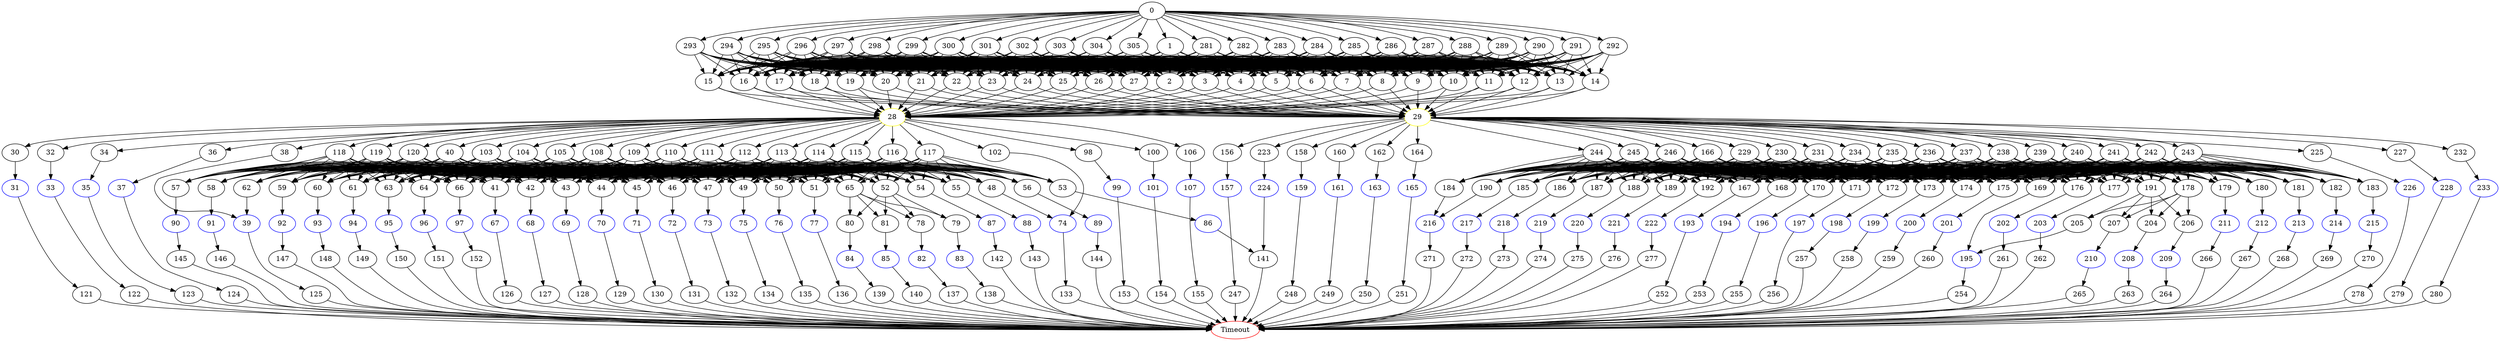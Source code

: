 digraph G {
	0 -> 1;
	0 -> 281;
	0 -> 282;
	0 -> 283;
	0 -> 284;
	0 -> 285;
	0 -> 286;
	0 -> 287;
	0 -> 288;
	0 -> 289;
	0 -> 290;
	0 -> 291;
	0 -> 292;
	0 -> 293;
	0 -> 294;
	0 -> 295;
	0 -> 296;
	0 -> 297;
	0 -> 298;
	0 -> 299;
	0 -> 300;
	0 -> 301;
	0 -> 302;
	0 -> 303;
	0 -> 304;
	0 -> 305;
	1 -> 2;
	1 -> 3;
	1 -> 4;
	1 -> 5;
	1 -> 6;
	1 -> 7;
	1 -> 8;
	1 -> 9;
	1 -> 10;
	1 -> 11;
	1 -> 12;
	1 -> 13;
	1 -> 14;
	1 -> 15;
	1 -> 16;
	1 -> 17;
	1 -> 18;
	1 -> 19;
	1 -> 20;
	1 -> 21;
	1 -> 22;
	1 -> 23;
	1 -> 24;
	1 -> 25;
	1 -> 26;
	1 -> 27;
	2 -> "28";
28 [color=yellow];
	2 -> "29";
29 [color=yellow];
	3 -> "28";
28 [color=yellow];
	3 -> "29";
29 [color=yellow];
	4 -> "28";
28 [color=yellow];
	4 -> "29";
29 [color=yellow];
	5 -> "28";
28 [color=yellow];
	5 -> "29";
29 [color=yellow];
	6 -> "28";
28 [color=yellow];
	6 -> "29";
29 [color=yellow];
	7 -> "28";
28 [color=yellow];
	7 -> "29";
29 [color=yellow];
	8 -> "28";
28 [color=yellow];
	8 -> "29";
29 [color=yellow];
	9 -> "28";
28 [color=yellow];
	9 -> "29";
29 [color=yellow];
	10 -> "28";
28 [color=yellow];
	10 -> "29";
29 [color=yellow];
	11 -> "28";
28 [color=yellow];
	11 -> "29";
29 [color=yellow];
	12 -> "28";
28 [color=yellow];
	12 -> "29";
29 [color=yellow];
	13 -> "28";
28 [color=yellow];
	13 -> "29";
29 [color=yellow];
	14 -> "28";
28 [color=yellow];
	14 -> "29";
29 [color=yellow];
	15 -> "28";
28 [color=yellow];
	15 -> "29";
29 [color=yellow];
	16 -> "28";
28 [color=yellow];
	16 -> "29";
29 [color=yellow];
	17 -> "28";
28 [color=yellow];
	17 -> "29";
29 [color=yellow];
	18 -> "28";
28 [color=yellow];
	18 -> "29";
29 [color=yellow];
	19 -> "28";
28 [color=yellow];
	19 -> "29";
29 [color=yellow];
	20 -> "28";
28 [color=yellow];
	20 -> "29";
29 [color=yellow];
	21 -> "28";
28 [color=yellow];
	21 -> "29";
29 [color=yellow];
	22 -> "28";
28 [color=yellow];
	22 -> "29";
29 [color=yellow];
	23 -> "28";
28 [color=yellow];
	23 -> "29";
29 [color=yellow];
	24 -> "28";
28 [color=yellow];
	24 -> "29";
29 [color=yellow];
	25 -> "28";
28 [color=yellow];
	25 -> "29";
29 [color=yellow];
	26 -> "28";
28 [color=yellow];
	26 -> "29";
29 [color=yellow];
	27 -> "28";
28 [color=yellow];
	27 -> "29";
29 [color=yellow];
	28 -> 30;
	28 -> 32;
	28 -> 34;
	28 -> 36;
	28 -> 38;
	28 -> 40;
	28 -> 98;
	28 -> 100;
	28 -> 102;
	28 -> 103;
	28 -> 104;
	28 -> 105;
	28 -> 106;
	28 -> 108;
	28 -> 109;
	28 -> 110;
	28 -> 111;
	28 -> 112;
	28 -> 113;
	28 -> 114;
	28 -> 115;
	28 -> 116;
	28 -> 117;
	28 -> 118;
	28 -> 119;
	28 -> 120;
	29 -> 156;
	29 -> 158;
	29 -> 160;
	29 -> 162;
	29 -> 164;
	29 -> 166;
	29 -> 223;
	29 -> 225;
	29 -> 227;
	29 -> 229;
	29 -> 230;
	29 -> 231;
	29 -> 232;
	29 -> 234;
	29 -> 235;
	29 -> 236;
	29 -> 237;
	29 -> 238;
	29 -> 239;
	29 -> 240;
	29 -> 241;
	29 -> 242;
	29 -> 243;
	29 -> 244;
	29 -> 245;
	29 -> 246;
	30 -> "31";
31 [color=blue];
	31 -> 121;
	32 -> "33";
33 [color=blue];
	33 -> 122;
	34 -> "35";
35 [color=blue];
	35 -> 123;
	36 -> "37";
37 [color=blue];
	37 -> 124;
	38 -> "39";
39 [color=blue];
	39 -> 125;
	40 -> 41;
	40 -> 42;
	40 -> 43;
	40 -> 44;
	40 -> 45;
	40 -> 46;
	40 -> 47;
	40 -> 48;
	40 -> 49;
	40 -> 50;
	40 -> 51;
	40 -> 52;
	40 -> 53;
	40 -> 54;
	40 -> 55;
	40 -> 56;
	40 -> 57;
	40 -> 58;
	40 -> 59;
	40 -> 60;
	40 -> 61;
	40 -> 62;
	40 -> 63;
	40 -> 64;
	40 -> 65;
	40 -> 66;
	41 -> "67";
67 [color=blue];
	42 -> "68";
68 [color=blue];
	43 -> "69";
69 [color=blue];
	44 -> "70";
70 [color=blue];
	45 -> "71";
71 [color=blue];
	46 -> "72";
72 [color=blue];
	47 -> "73";
73 [color=blue];
	48 -> "74";
74 [color=blue];
	49 -> "75";
75 [color=blue];
	50 -> "76";
76 [color=blue];
	51 -> "77";
77 [color=blue];
	52 -> 78;
	52 -> 79;
	52 -> 80;
	52 -> 81;
	53 -> "86";
86 [color=blue];
	54 -> "87";
87 [color=blue];
	55 -> "88";
88 [color=blue];
	56 -> "89";
89 [color=blue];
	57 -> "90";
90 [color=blue];
	58 -> "91";
91 [color=blue];
	59 -> "92";
92 [color=blue];
	60 -> "93";
93 [color=blue];
	61 -> "94";
94 [color=blue];
	62 -> "39";
39 [color=blue];
	63 -> "95";
95 [color=blue];
	64 -> "96";
96 [color=blue];
	65 -> 78;
	65 -> 79;
	65 -> 80;
	65 -> 81;
	66 -> "97";
97 [color=blue];
	67 -> 126;
	68 -> 127;
	69 -> 128;
	70 -> 129;
	71 -> 130;
	72 -> 131;
	73 -> 132;
	74 -> 133;
	75 -> 134;
	76 -> 135;
	77 -> 136;
	78 -> "82";
82 [color=blue];
	79 -> "83";
83 [color=blue];
	80 -> "84";
84 [color=blue];
	81 -> "85";
85 [color=blue];
	82 -> 137;
	83 -> 138;
	84 -> 139;
	85 -> 140;
	86 -> 141;
	87 -> 142;
	88 -> 143;
	89 -> 144;
	90 -> 145;
	91 -> 146;
	92 -> 147;
	93 -> 148;
	94 -> 149;
	95 -> 150;
	96 -> 151;
	97 -> 152;
	98 -> "99";
99 [color=blue];
	99 -> 153;
	100 -> "101";
101 [color=blue];
	101 -> 154;
	102 -> "74";
74 [color=blue];
	103 -> 41;
	103 -> 42;
	103 -> 43;
	103 -> 44;
	103 -> 45;
	103 -> 46;
	103 -> 47;
	103 -> 48;
	103 -> 49;
	103 -> 50;
	103 -> 51;
	103 -> 52;
	103 -> 53;
	103 -> 54;
	103 -> 55;
	103 -> 56;
	103 -> 57;
	103 -> 58;
	103 -> 59;
	103 -> 60;
	103 -> 61;
	103 -> 62;
	103 -> 63;
	103 -> 64;
	103 -> 65;
	103 -> 66;
	104 -> 41;
	104 -> 42;
	104 -> 43;
	104 -> 44;
	104 -> 45;
	104 -> 46;
	104 -> 47;
	104 -> 48;
	104 -> 49;
	104 -> 50;
	104 -> 51;
	104 -> 52;
	104 -> 53;
	104 -> 54;
	104 -> 55;
	104 -> 56;
	104 -> 57;
	104 -> 58;
	104 -> 59;
	104 -> 60;
	104 -> 61;
	104 -> 62;
	104 -> 63;
	104 -> 64;
	104 -> 65;
	104 -> 66;
	105 -> 41;
	105 -> 42;
	105 -> 43;
	105 -> 44;
	105 -> 45;
	105 -> 46;
	105 -> 47;
	105 -> 48;
	105 -> 49;
	105 -> 50;
	105 -> 51;
	105 -> 52;
	105 -> 53;
	105 -> 54;
	105 -> 55;
	105 -> 56;
	105 -> 57;
	105 -> 58;
	105 -> 59;
	105 -> 60;
	105 -> 61;
	105 -> 62;
	105 -> 63;
	105 -> 64;
	105 -> 65;
	105 -> 66;
	106 -> "107";
107 [color=blue];
	107 -> 155;
	108 -> 41;
	108 -> 42;
	108 -> 43;
	108 -> 44;
	108 -> 45;
	108 -> 46;
	108 -> 47;
	108 -> 48;
	108 -> 49;
	108 -> 50;
	108 -> 51;
	108 -> 52;
	108 -> 53;
	108 -> 54;
	108 -> 55;
	108 -> 56;
	108 -> 57;
	108 -> 58;
	108 -> 59;
	108 -> 60;
	108 -> 61;
	108 -> 62;
	108 -> 63;
	108 -> 64;
	108 -> 65;
	108 -> 66;
	109 -> 41;
	109 -> 42;
	109 -> 43;
	109 -> 44;
	109 -> 45;
	109 -> 46;
	109 -> 47;
	109 -> 48;
	109 -> 49;
	109 -> 50;
	109 -> 51;
	109 -> 52;
	109 -> 53;
	109 -> 54;
	109 -> 55;
	109 -> 56;
	109 -> 57;
	109 -> 58;
	109 -> 59;
	109 -> 60;
	109 -> 61;
	109 -> 62;
	109 -> 63;
	109 -> 64;
	109 -> 65;
	109 -> 66;
	110 -> 41;
	110 -> 42;
	110 -> 43;
	110 -> 44;
	110 -> 45;
	110 -> 46;
	110 -> 47;
	110 -> 48;
	110 -> 49;
	110 -> 50;
	110 -> 51;
	110 -> 52;
	110 -> 53;
	110 -> 54;
	110 -> 55;
	110 -> 56;
	110 -> 57;
	110 -> 58;
	110 -> 59;
	110 -> 60;
	110 -> 61;
	110 -> 62;
	110 -> 63;
	110 -> 64;
	110 -> 65;
	110 -> 66;
	111 -> 41;
	111 -> 42;
	111 -> 43;
	111 -> 44;
	111 -> 45;
	111 -> 46;
	111 -> 47;
	111 -> 48;
	111 -> 49;
	111 -> 50;
	111 -> 51;
	111 -> 52;
	111 -> 53;
	111 -> 54;
	111 -> 55;
	111 -> 56;
	111 -> 57;
	111 -> 58;
	111 -> 59;
	111 -> 60;
	111 -> 61;
	111 -> 62;
	111 -> 63;
	111 -> 64;
	111 -> 65;
	111 -> 66;
	112 -> 41;
	112 -> 42;
	112 -> 43;
	112 -> 44;
	112 -> 45;
	112 -> 46;
	112 -> 47;
	112 -> 48;
	112 -> 49;
	112 -> 50;
	112 -> 51;
	112 -> 52;
	112 -> 53;
	112 -> 54;
	112 -> 55;
	112 -> 56;
	112 -> 57;
	112 -> 58;
	112 -> 59;
	112 -> 60;
	112 -> 61;
	112 -> 62;
	112 -> 63;
	112 -> 64;
	112 -> 65;
	112 -> 66;
	113 -> 41;
	113 -> 42;
	113 -> 43;
	113 -> 44;
	113 -> 45;
	113 -> 46;
	113 -> 47;
	113 -> 48;
	113 -> 49;
	113 -> 50;
	113 -> 51;
	113 -> 52;
	113 -> 53;
	113 -> 54;
	113 -> 55;
	113 -> 56;
	113 -> 57;
	113 -> 58;
	113 -> 59;
	113 -> 60;
	113 -> 61;
	113 -> 62;
	113 -> 63;
	113 -> 64;
	113 -> 65;
	113 -> 66;
	114 -> 41;
	114 -> 42;
	114 -> 43;
	114 -> 44;
	114 -> 45;
	114 -> 46;
	114 -> 47;
	114 -> 48;
	114 -> 49;
	114 -> 50;
	114 -> 51;
	114 -> 52;
	114 -> 53;
	114 -> 54;
	114 -> 55;
	114 -> 56;
	114 -> 57;
	114 -> 58;
	114 -> 59;
	114 -> 60;
	114 -> 61;
	114 -> 62;
	114 -> 63;
	114 -> 64;
	114 -> 65;
	114 -> 66;
	115 -> 41;
	115 -> 42;
	115 -> 43;
	115 -> 44;
	115 -> 45;
	115 -> 46;
	115 -> 47;
	115 -> 48;
	115 -> 49;
	115 -> 50;
	115 -> 51;
	115 -> 52;
	115 -> 53;
	115 -> 54;
	115 -> 55;
	115 -> 56;
	115 -> 57;
	115 -> 58;
	115 -> 59;
	115 -> 60;
	115 -> 61;
	115 -> 62;
	115 -> 63;
	115 -> 64;
	115 -> 65;
	115 -> 66;
	116 -> 41;
	116 -> 42;
	116 -> 43;
	116 -> 44;
	116 -> 45;
	116 -> 46;
	116 -> 47;
	116 -> 48;
	116 -> 49;
	116 -> 50;
	116 -> 51;
	116 -> 52;
	116 -> 53;
	116 -> 54;
	116 -> 55;
	116 -> 56;
	116 -> 57;
	116 -> 58;
	116 -> 59;
	116 -> 60;
	116 -> 61;
	116 -> 62;
	116 -> 63;
	116 -> 64;
	116 -> 65;
	116 -> 66;
	117 -> 41;
	117 -> 42;
	117 -> 43;
	117 -> 44;
	117 -> 45;
	117 -> 46;
	117 -> 47;
	117 -> 48;
	117 -> 49;
	117 -> 50;
	117 -> 51;
	117 -> 52;
	117 -> 53;
	117 -> 54;
	117 -> 55;
	117 -> 56;
	117 -> 57;
	117 -> 58;
	117 -> 59;
	117 -> 60;
	117 -> 61;
	117 -> 62;
	117 -> 63;
	117 -> 64;
	117 -> 65;
	117 -> 66;
	118 -> 41;
	118 -> 42;
	118 -> 43;
	118 -> 44;
	118 -> 45;
	118 -> 46;
	118 -> 47;
	118 -> 48;
	118 -> 49;
	118 -> 50;
	118 -> 51;
	118 -> 52;
	118 -> 53;
	118 -> 54;
	118 -> 55;
	118 -> 56;
	118 -> 57;
	118 -> 58;
	118 -> 59;
	118 -> 60;
	118 -> 61;
	118 -> 62;
	118 -> 63;
	118 -> 64;
	118 -> 65;
	118 -> 66;
	119 -> 41;
	119 -> 42;
	119 -> 43;
	119 -> 44;
	119 -> 45;
	119 -> 46;
	119 -> 47;
	119 -> 48;
	119 -> 49;
	119 -> 50;
	119 -> 51;
	119 -> 52;
	119 -> 53;
	119 -> 54;
	119 -> 55;
	119 -> 56;
	119 -> 57;
	119 -> 58;
	119 -> 59;
	119 -> 60;
	119 -> 61;
	119 -> 62;
	119 -> 63;
	119 -> 64;
	119 -> 65;
	119 -> 66;
	120 -> 41;
	120 -> 42;
	120 -> 43;
	120 -> 44;
	120 -> 45;
	120 -> 46;
	120 -> 47;
	120 -> 48;
	120 -> 49;
	120 -> 50;
	120 -> 51;
	120 -> 52;
	120 -> 53;
	120 -> 54;
	120 -> 55;
	120 -> 56;
	120 -> 57;
	120 -> 58;
	120 -> 59;
	120 -> 60;
	120 -> 61;
	120 -> 62;
	120 -> 63;
	120 -> 64;
	120 -> 65;
	120 -> 66;
	121 -> "Timeout";
Timeout [color=red];
	122 -> "Timeout";
Timeout [color=red];
	123 -> "Timeout";
Timeout [color=red];
	124 -> "Timeout";
Timeout [color=red];
	125 -> "Timeout";
Timeout [color=red];
	126 -> "Timeout";
Timeout [color=red];
	127 -> "Timeout";
Timeout [color=red];
	128 -> "Timeout";
Timeout [color=red];
	129 -> "Timeout";
Timeout [color=red];
	130 -> "Timeout";
Timeout [color=red];
	131 -> "Timeout";
Timeout [color=red];
	132 -> "Timeout";
Timeout [color=red];
	133 -> "Timeout";
Timeout [color=red];
	134 -> "Timeout";
Timeout [color=red];
	135 -> "Timeout";
Timeout [color=red];
	136 -> "Timeout";
Timeout [color=red];
	137 -> "Timeout";
Timeout [color=red];
	138 -> "Timeout";
Timeout [color=red];
	139 -> "Timeout";
Timeout [color=red];
	140 -> "Timeout";
Timeout [color=red];
	141 -> "Timeout";
Timeout [color=red];
	142 -> "Timeout";
Timeout [color=red];
	143 -> "Timeout";
Timeout [color=red];
	144 -> "Timeout";
Timeout [color=red];
	145 -> "Timeout";
Timeout [color=red];
	146 -> "Timeout";
Timeout [color=red];
	147 -> "Timeout";
Timeout [color=red];
	148 -> "Timeout";
Timeout [color=red];
	149 -> "Timeout";
Timeout [color=red];
	150 -> "Timeout";
Timeout [color=red];
	151 -> "Timeout";
Timeout [color=red];
	152 -> "Timeout";
Timeout [color=red];
	153 -> "Timeout";
Timeout [color=red];
	154 -> "Timeout";
Timeout [color=red];
	155 -> "Timeout";
Timeout [color=red];
	156 -> "157";
157 [color=blue];
	157 -> 247;
	158 -> "159";
159 [color=blue];
	159 -> 248;
	160 -> "161";
161 [color=blue];
	161 -> 249;
	162 -> "163";
163 [color=blue];
	163 -> 250;
	164 -> "165";
165 [color=blue];
	165 -> 251;
	166 -> 167;
	166 -> 168;
	166 -> 169;
	166 -> 170;
	166 -> 171;
	166 -> 172;
	166 -> 173;
	166 -> 174;
	166 -> 175;
	166 -> 176;
	166 -> 177;
	166 -> 178;
	166 -> 179;
	166 -> 180;
	166 -> 181;
	166 -> 182;
	166 -> 183;
	166 -> 184;
	166 -> 185;
	166 -> 186;
	166 -> 187;
	166 -> 188;
	166 -> 189;
	166 -> 190;
	166 -> 191;
	166 -> 192;
	167 -> "193";
193 [color=blue];
	168 -> "194";
194 [color=blue];
	169 -> "195";
195 [color=blue];
	170 -> "196";
196 [color=blue];
	171 -> "197";
197 [color=blue];
	172 -> "198";
198 [color=blue];
	173 -> "199";
199 [color=blue];
	174 -> "200";
200 [color=blue];
	175 -> "201";
201 [color=blue];
	176 -> "202";
202 [color=blue];
	177 -> "203";
203 [color=blue];
	178 -> 204;
	178 -> 205;
	178 -> 206;
	178 -> 207;
	179 -> "211";
211 [color=blue];
	180 -> "212";
212 [color=blue];
	181 -> "213";
213 [color=blue];
	182 -> "214";
214 [color=blue];
	183 -> "215";
215 [color=blue];
	184 -> "216";
216 [color=blue];
	185 -> "217";
217 [color=blue];
	186 -> "218";
218 [color=blue];
	187 -> "219";
219 [color=blue];
	188 -> "220";
220 [color=blue];
	189 -> "221";
221 [color=blue];
	190 -> "216";
216 [color=blue];
	191 -> 204;
	191 -> 205;
	191 -> 206;
	191 -> 207;
	192 -> "222";
222 [color=blue];
	193 -> 252;
	194 -> 253;
	195 -> 254;
	196 -> 255;
	197 -> 256;
	198 -> 257;
	199 -> 258;
	200 -> 259;
	201 -> 260;
	202 -> 261;
	203 -> 262;
	204 -> "208";
208 [color=blue];
	205 -> "195";
195 [color=blue];
	206 -> "209";
209 [color=blue];
	207 -> "210";
210 [color=blue];
	208 -> 263;
	209 -> 264;
	210 -> 265;
	211 -> 266;
	212 -> 267;
	213 -> 268;
	214 -> 269;
	215 -> 270;
	216 -> 271;
	217 -> 272;
	218 -> 273;
	219 -> 274;
	220 -> 275;
	221 -> 276;
	222 -> 277;
	223 -> "224";
224 [color=blue];
	224 -> 141;
	225 -> "226";
226 [color=blue];
	226 -> 278;
	227 -> "228";
228 [color=blue];
	228 -> 279;
	229 -> 167;
	229 -> 168;
	229 -> 169;
	229 -> 170;
	229 -> 171;
	229 -> 172;
	229 -> 173;
	229 -> 174;
	229 -> 175;
	229 -> 176;
	229 -> 177;
	229 -> 178;
	229 -> 179;
	229 -> 180;
	229 -> 181;
	229 -> 182;
	229 -> 183;
	229 -> 184;
	229 -> 185;
	229 -> 186;
	229 -> 187;
	229 -> 188;
	229 -> 189;
	229 -> 190;
	229 -> 191;
	229 -> 192;
	230 -> 167;
	230 -> 168;
	230 -> 169;
	230 -> 170;
	230 -> 171;
	230 -> 172;
	230 -> 173;
	230 -> 174;
	230 -> 175;
	230 -> 176;
	230 -> 177;
	230 -> 178;
	230 -> 179;
	230 -> 180;
	230 -> 181;
	230 -> 182;
	230 -> 183;
	230 -> 184;
	230 -> 185;
	230 -> 186;
	230 -> 187;
	230 -> 188;
	230 -> 189;
	230 -> 190;
	230 -> 191;
	230 -> 192;
	231 -> 167;
	231 -> 168;
	231 -> 169;
	231 -> 170;
	231 -> 171;
	231 -> 172;
	231 -> 173;
	231 -> 174;
	231 -> 175;
	231 -> 176;
	231 -> 177;
	231 -> 178;
	231 -> 179;
	231 -> 180;
	231 -> 181;
	231 -> 182;
	231 -> 183;
	231 -> 184;
	231 -> 185;
	231 -> 186;
	231 -> 187;
	231 -> 188;
	231 -> 189;
	231 -> 190;
	231 -> 191;
	231 -> 192;
	232 -> "233";
233 [color=blue];
	233 -> 280;
	234 -> 167;
	234 -> 168;
	234 -> 169;
	234 -> 170;
	234 -> 171;
	234 -> 172;
	234 -> 173;
	234 -> 174;
	234 -> 175;
	234 -> 176;
	234 -> 177;
	234 -> 178;
	234 -> 179;
	234 -> 180;
	234 -> 181;
	234 -> 182;
	234 -> 183;
	234 -> 184;
	234 -> 185;
	234 -> 186;
	234 -> 187;
	234 -> 188;
	234 -> 189;
	234 -> 190;
	234 -> 191;
	234 -> 192;
	235 -> 167;
	235 -> 168;
	235 -> 169;
	235 -> 170;
	235 -> 171;
	235 -> 172;
	235 -> 173;
	235 -> 174;
	235 -> 175;
	235 -> 176;
	235 -> 177;
	235 -> 178;
	235 -> 179;
	235 -> 180;
	235 -> 181;
	235 -> 182;
	235 -> 183;
	235 -> 184;
	235 -> 185;
	235 -> 186;
	235 -> 187;
	235 -> 188;
	235 -> 189;
	235 -> 190;
	235 -> 191;
	235 -> 192;
	236 -> 167;
	236 -> 168;
	236 -> 169;
	236 -> 170;
	236 -> 171;
	236 -> 172;
	236 -> 173;
	236 -> 174;
	236 -> 175;
	236 -> 176;
	236 -> 177;
	236 -> 178;
	236 -> 179;
	236 -> 180;
	236 -> 181;
	236 -> 182;
	236 -> 183;
	236 -> 184;
	236 -> 185;
	236 -> 186;
	236 -> 187;
	236 -> 188;
	236 -> 189;
	236 -> 190;
	236 -> 191;
	236 -> 192;
	237 -> 167;
	237 -> 168;
	237 -> 169;
	237 -> 170;
	237 -> 171;
	237 -> 172;
	237 -> 173;
	237 -> 174;
	237 -> 175;
	237 -> 176;
	237 -> 177;
	237 -> 178;
	237 -> 179;
	237 -> 180;
	237 -> 181;
	237 -> 182;
	237 -> 183;
	237 -> 184;
	237 -> 185;
	237 -> 186;
	237 -> 187;
	237 -> 188;
	237 -> 189;
	237 -> 190;
	237 -> 191;
	237 -> 192;
	238 -> 167;
	238 -> 168;
	238 -> 169;
	238 -> 170;
	238 -> 171;
	238 -> 172;
	238 -> 173;
	238 -> 174;
	238 -> 175;
	238 -> 176;
	238 -> 177;
	238 -> 178;
	238 -> 179;
	238 -> 180;
	238 -> 181;
	238 -> 182;
	238 -> 183;
	238 -> 184;
	238 -> 185;
	238 -> 186;
	238 -> 187;
	238 -> 188;
	238 -> 189;
	238 -> 190;
	238 -> 191;
	238 -> 192;
	239 -> 167;
	239 -> 168;
	239 -> 169;
	239 -> 170;
	239 -> 171;
	239 -> 172;
	239 -> 173;
	239 -> 174;
	239 -> 175;
	239 -> 176;
	239 -> 177;
	239 -> 178;
	239 -> 179;
	239 -> 180;
	239 -> 181;
	239 -> 182;
	239 -> 183;
	239 -> 184;
	239 -> 185;
	239 -> 186;
	239 -> 187;
	239 -> 188;
	239 -> 189;
	239 -> 190;
	239 -> 191;
	239 -> 192;
	240 -> 167;
	240 -> 168;
	240 -> 169;
	240 -> 170;
	240 -> 171;
	240 -> 172;
	240 -> 173;
	240 -> 174;
	240 -> 175;
	240 -> 176;
	240 -> 177;
	240 -> 178;
	240 -> 179;
	240 -> 180;
	240 -> 181;
	240 -> 182;
	240 -> 183;
	240 -> 184;
	240 -> 185;
	240 -> 186;
	240 -> 187;
	240 -> 188;
	240 -> 189;
	240 -> 190;
	240 -> 191;
	240 -> 192;
	241 -> 167;
	241 -> 168;
	241 -> 169;
	241 -> 170;
	241 -> 171;
	241 -> 172;
	241 -> 173;
	241 -> 174;
	241 -> 175;
	241 -> 176;
	241 -> 177;
	241 -> 178;
	241 -> 179;
	241 -> 180;
	241 -> 181;
	241 -> 182;
	241 -> 183;
	241 -> 184;
	241 -> 185;
	241 -> 186;
	241 -> 187;
	241 -> 188;
	241 -> 189;
	241 -> 190;
	241 -> 191;
	241 -> 192;
	242 -> 167;
	242 -> 168;
	242 -> 169;
	242 -> 170;
	242 -> 171;
	242 -> 172;
	242 -> 173;
	242 -> 174;
	242 -> 175;
	242 -> 176;
	242 -> 177;
	242 -> 178;
	242 -> 179;
	242 -> 180;
	242 -> 181;
	242 -> 182;
	242 -> 183;
	242 -> 184;
	242 -> 185;
	242 -> 186;
	242 -> 187;
	242 -> 188;
	242 -> 189;
	242 -> 190;
	242 -> 191;
	242 -> 192;
	243 -> 167;
	243 -> 168;
	243 -> 169;
	243 -> 170;
	243 -> 171;
	243 -> 172;
	243 -> 173;
	243 -> 174;
	243 -> 175;
	243 -> 176;
	243 -> 177;
	243 -> 178;
	243 -> 179;
	243 -> 180;
	243 -> 181;
	243 -> 182;
	243 -> 183;
	243 -> 184;
	243 -> 185;
	243 -> 186;
	243 -> 187;
	243 -> 188;
	243 -> 189;
	243 -> 190;
	243 -> 191;
	243 -> 192;
	244 -> 167;
	244 -> 168;
	244 -> 169;
	244 -> 170;
	244 -> 171;
	244 -> 172;
	244 -> 173;
	244 -> 174;
	244 -> 175;
	244 -> 176;
	244 -> 177;
	244 -> 178;
	244 -> 179;
	244 -> 180;
	244 -> 181;
	244 -> 182;
	244 -> 183;
	244 -> 184;
	244 -> 185;
	244 -> 186;
	244 -> 187;
	244 -> 188;
	244 -> 189;
	244 -> 190;
	244 -> 191;
	244 -> 192;
	245 -> 167;
	245 -> 168;
	245 -> 169;
	245 -> 170;
	245 -> 171;
	245 -> 172;
	245 -> 173;
	245 -> 174;
	245 -> 175;
	245 -> 176;
	245 -> 177;
	245 -> 178;
	245 -> 179;
	245 -> 180;
	245 -> 181;
	245 -> 182;
	245 -> 183;
	245 -> 184;
	245 -> 185;
	245 -> 186;
	245 -> 187;
	245 -> 188;
	245 -> 189;
	245 -> 190;
	245 -> 191;
	245 -> 192;
	246 -> 167;
	246 -> 168;
	246 -> 169;
	246 -> 170;
	246 -> 171;
	246 -> 172;
	246 -> 173;
	246 -> 174;
	246 -> 175;
	246 -> 176;
	246 -> 177;
	246 -> 178;
	246 -> 179;
	246 -> 180;
	246 -> 181;
	246 -> 182;
	246 -> 183;
	246 -> 184;
	246 -> 185;
	246 -> 186;
	246 -> 187;
	246 -> 188;
	246 -> 189;
	246 -> 190;
	246 -> 191;
	246 -> 192;
	247 -> "Timeout";
Timeout [color=red];
	248 -> "Timeout";
Timeout [color=red];
	249 -> "Timeout";
Timeout [color=red];
	250 -> "Timeout";
Timeout [color=red];
	251 -> "Timeout";
Timeout [color=red];
	252 -> "Timeout";
Timeout [color=red];
	253 -> "Timeout";
Timeout [color=red];
	254 -> "Timeout";
Timeout [color=red];
	255 -> "Timeout";
Timeout [color=red];
	256 -> "Timeout";
Timeout [color=red];
	257 -> "Timeout";
Timeout [color=red];
	258 -> "Timeout";
Timeout [color=red];
	259 -> "Timeout";
Timeout [color=red];
	260 -> "Timeout";
Timeout [color=red];
	261 -> "Timeout";
Timeout [color=red];
	262 -> "Timeout";
Timeout [color=red];
	263 -> "Timeout";
Timeout [color=red];
	264 -> "Timeout";
Timeout [color=red];
	265 -> "Timeout";
Timeout [color=red];
	266 -> "Timeout";
Timeout [color=red];
	267 -> "Timeout";
Timeout [color=red];
	268 -> "Timeout";
Timeout [color=red];
	269 -> "Timeout";
Timeout [color=red];
	270 -> "Timeout";
Timeout [color=red];
	271 -> "Timeout";
Timeout [color=red];
	272 -> "Timeout";
Timeout [color=red];
	273 -> "Timeout";
Timeout [color=red];
	274 -> "Timeout";
Timeout [color=red];
	275 -> "Timeout";
Timeout [color=red];
	276 -> "Timeout";
Timeout [color=red];
	277 -> "Timeout";
Timeout [color=red];
	278 -> "Timeout";
Timeout [color=red];
	279 -> "Timeout";
Timeout [color=red];
	280 -> "Timeout";
Timeout [color=red];
	281 -> 2;
	281 -> 3;
	281 -> 4;
	281 -> 5;
	281 -> 6;
	281 -> 7;
	281 -> 8;
	281 -> 9;
	281 -> 10;
	281 -> 11;
	281 -> 12;
	281 -> 13;
	281 -> 14;
	281 -> 15;
	281 -> 16;
	281 -> 17;
	281 -> 18;
	281 -> 19;
	281 -> 20;
	281 -> 21;
	281 -> 22;
	281 -> 23;
	281 -> 24;
	281 -> 25;
	281 -> 26;
	281 -> 27;
	282 -> 2;
	282 -> 3;
	282 -> 4;
	282 -> 5;
	282 -> 6;
	282 -> 7;
	282 -> 8;
	282 -> 9;
	282 -> 10;
	282 -> 11;
	282 -> 12;
	282 -> 13;
	282 -> 14;
	282 -> 15;
	282 -> 16;
	282 -> 17;
	282 -> 18;
	282 -> 19;
	282 -> 20;
	282 -> 21;
	282 -> 22;
	282 -> 23;
	282 -> 24;
	282 -> 25;
	282 -> 26;
	282 -> 27;
	283 -> 2;
	283 -> 3;
	283 -> 4;
	283 -> 5;
	283 -> 6;
	283 -> 7;
	283 -> 8;
	283 -> 9;
	283 -> 10;
	283 -> 11;
	283 -> 12;
	283 -> 13;
	283 -> 14;
	283 -> 15;
	283 -> 16;
	283 -> 17;
	283 -> 18;
	283 -> 19;
	283 -> 20;
	283 -> 21;
	283 -> 22;
	283 -> 23;
	283 -> 24;
	283 -> 25;
	283 -> 26;
	283 -> 27;
	284 -> 2;
	284 -> 3;
	284 -> 4;
	284 -> 5;
	284 -> 6;
	284 -> 7;
	284 -> 8;
	284 -> 9;
	284 -> 10;
	284 -> 11;
	284 -> 12;
	284 -> 13;
	284 -> 14;
	284 -> 15;
	284 -> 16;
	284 -> 17;
	284 -> 18;
	284 -> 19;
	284 -> 20;
	284 -> 21;
	284 -> 22;
	284 -> 23;
	284 -> 24;
	284 -> 25;
	284 -> 26;
	284 -> 27;
	285 -> 2;
	285 -> 3;
	285 -> 4;
	285 -> 5;
	285 -> 6;
	285 -> 7;
	285 -> 8;
	285 -> 9;
	285 -> 10;
	285 -> 11;
	285 -> 12;
	285 -> 13;
	285 -> 14;
	285 -> 15;
	285 -> 16;
	285 -> 17;
	285 -> 18;
	285 -> 19;
	285 -> 20;
	285 -> 21;
	285 -> 22;
	285 -> 23;
	285 -> 24;
	285 -> 25;
	285 -> 26;
	285 -> 27;
	286 -> 2;
	286 -> 3;
	286 -> 4;
	286 -> 5;
	286 -> 6;
	286 -> 7;
	286 -> 8;
	286 -> 9;
	286 -> 10;
	286 -> 11;
	286 -> 12;
	286 -> 13;
	286 -> 14;
	286 -> 15;
	286 -> 16;
	286 -> 17;
	286 -> 18;
	286 -> 19;
	286 -> 20;
	286 -> 21;
	286 -> 22;
	286 -> 23;
	286 -> 24;
	286 -> 25;
	286 -> 26;
	286 -> 27;
	287 -> 2;
	287 -> 3;
	287 -> 4;
	287 -> 5;
	287 -> 6;
	287 -> 7;
	287 -> 8;
	287 -> 9;
	287 -> 10;
	287 -> 11;
	287 -> 12;
	287 -> 13;
	287 -> 14;
	287 -> 15;
	287 -> 16;
	287 -> 17;
	287 -> 18;
	287 -> 19;
	287 -> 20;
	287 -> 21;
	287 -> 22;
	287 -> 23;
	287 -> 24;
	287 -> 25;
	287 -> 26;
	287 -> 27;
	288 -> 2;
	288 -> 3;
	288 -> 4;
	288 -> 5;
	288 -> 6;
	288 -> 7;
	288 -> 8;
	288 -> 9;
	288 -> 10;
	288 -> 11;
	288 -> 12;
	288 -> 13;
	288 -> 14;
	288 -> 15;
	288 -> 16;
	288 -> 17;
	288 -> 18;
	288 -> 19;
	288 -> 20;
	288 -> 21;
	288 -> 22;
	288 -> 23;
	288 -> 24;
	288 -> 25;
	288 -> 26;
	288 -> 27;
	289 -> 2;
	289 -> 3;
	289 -> 4;
	289 -> 5;
	289 -> 6;
	289 -> 7;
	289 -> 8;
	289 -> 9;
	289 -> 10;
	289 -> 11;
	289 -> 12;
	289 -> 13;
	289 -> 14;
	289 -> 15;
	289 -> 16;
	289 -> 17;
	289 -> 18;
	289 -> 19;
	289 -> 20;
	289 -> 21;
	289 -> 22;
	289 -> 23;
	289 -> 24;
	289 -> 25;
	289 -> 26;
	289 -> 27;
	290 -> 2;
	290 -> 3;
	290 -> 4;
	290 -> 5;
	290 -> 6;
	290 -> 7;
	290 -> 8;
	290 -> 9;
	290 -> 10;
	290 -> 11;
	290 -> 12;
	290 -> 13;
	290 -> 14;
	290 -> 15;
	290 -> 16;
	290 -> 17;
	290 -> 18;
	290 -> 19;
	290 -> 20;
	290 -> 21;
	290 -> 22;
	290 -> 23;
	290 -> 24;
	290 -> 25;
	290 -> 26;
	290 -> 27;
	291 -> 2;
	291 -> 3;
	291 -> 4;
	291 -> 5;
	291 -> 6;
	291 -> 7;
	291 -> 8;
	291 -> 9;
	291 -> 10;
	291 -> 11;
	291 -> 12;
	291 -> 13;
	291 -> 14;
	291 -> 15;
	291 -> 16;
	291 -> 17;
	291 -> 18;
	291 -> 19;
	291 -> 20;
	291 -> 21;
	291 -> 22;
	291 -> 23;
	291 -> 24;
	291 -> 25;
	291 -> 26;
	291 -> 27;
	292 -> 2;
	292 -> 3;
	292 -> 4;
	292 -> 5;
	292 -> 6;
	292 -> 7;
	292 -> 8;
	292 -> 9;
	292 -> 10;
	292 -> 11;
	292 -> 12;
	292 -> 13;
	292 -> 14;
	292 -> 15;
	292 -> 16;
	292 -> 17;
	292 -> 18;
	292 -> 19;
	292 -> 20;
	292 -> 21;
	292 -> 22;
	292 -> 23;
	292 -> 24;
	292 -> 25;
	292 -> 26;
	292 -> 27;
	293 -> 2;
	293 -> 3;
	293 -> 4;
	293 -> 5;
	293 -> 6;
	293 -> 7;
	293 -> 8;
	293 -> 9;
	293 -> 10;
	293 -> 11;
	293 -> 12;
	293 -> 13;
	293 -> 14;
	293 -> 15;
	293 -> 16;
	293 -> 17;
	293 -> 18;
	293 -> 19;
	293 -> 20;
	293 -> 21;
	293 -> 22;
	293 -> 23;
	293 -> 24;
	293 -> 25;
	293 -> 26;
	293 -> 27;
	294 -> 2;
	294 -> 3;
	294 -> 4;
	294 -> 5;
	294 -> 6;
	294 -> 7;
	294 -> 8;
	294 -> 9;
	294 -> 10;
	294 -> 11;
	294 -> 12;
	294 -> 13;
	294 -> 14;
	294 -> 15;
	294 -> 16;
	294 -> 17;
	294 -> 18;
	294 -> 19;
	294 -> 20;
	294 -> 21;
	294 -> 22;
	294 -> 23;
	294 -> 24;
	294 -> 25;
	294 -> 26;
	294 -> 27;
	295 -> 2;
	295 -> 3;
	295 -> 4;
	295 -> 5;
	295 -> 6;
	295 -> 7;
	295 -> 8;
	295 -> 9;
	295 -> 10;
	295 -> 11;
	295 -> 12;
	295 -> 13;
	295 -> 14;
	295 -> 15;
	295 -> 16;
	295 -> 17;
	295 -> 18;
	295 -> 19;
	295 -> 20;
	295 -> 21;
	295 -> 22;
	295 -> 23;
	295 -> 24;
	295 -> 25;
	295 -> 26;
	295 -> 27;
	296 -> 2;
	296 -> 3;
	296 -> 4;
	296 -> 5;
	296 -> 6;
	296 -> 7;
	296 -> 8;
	296 -> 9;
	296 -> 10;
	296 -> 11;
	296 -> 12;
	296 -> 13;
	296 -> 14;
	296 -> 15;
	296 -> 16;
	296 -> 17;
	296 -> 18;
	296 -> 19;
	296 -> 20;
	296 -> 21;
	296 -> 22;
	296 -> 23;
	296 -> 24;
	296 -> 25;
	296 -> 26;
	296 -> 27;
	297 -> 2;
	297 -> 3;
	297 -> 4;
	297 -> 5;
	297 -> 6;
	297 -> 7;
	297 -> 8;
	297 -> 9;
	297 -> 10;
	297 -> 11;
	297 -> 12;
	297 -> 13;
	297 -> 14;
	297 -> 15;
	297 -> 16;
	297 -> 17;
	297 -> 18;
	297 -> 19;
	297 -> 20;
	297 -> 21;
	297 -> 22;
	297 -> 23;
	297 -> 24;
	297 -> 25;
	297 -> 26;
	297 -> 27;
	298 -> 2;
	298 -> 3;
	298 -> 4;
	298 -> 5;
	298 -> 6;
	298 -> 7;
	298 -> 8;
	298 -> 9;
	298 -> 10;
	298 -> 11;
	298 -> 12;
	298 -> 13;
	298 -> 14;
	298 -> 15;
	298 -> 16;
	298 -> 17;
	298 -> 18;
	298 -> 19;
	298 -> 20;
	298 -> 21;
	298 -> 22;
	298 -> 23;
	298 -> 24;
	298 -> 25;
	298 -> 26;
	298 -> 27;
	299 -> 2;
	299 -> 3;
	299 -> 4;
	299 -> 5;
	299 -> 6;
	299 -> 7;
	299 -> 8;
	299 -> 9;
	299 -> 10;
	299 -> 11;
	299 -> 12;
	299 -> 13;
	299 -> 14;
	299 -> 15;
	299 -> 16;
	299 -> 17;
	299 -> 18;
	299 -> 19;
	299 -> 20;
	299 -> 21;
	299 -> 22;
	299 -> 23;
	299 -> 24;
	299 -> 25;
	299 -> 26;
	299 -> 27;
	300 -> 2;
	300 -> 3;
	300 -> 4;
	300 -> 5;
	300 -> 6;
	300 -> 7;
	300 -> 8;
	300 -> 9;
	300 -> 10;
	300 -> 11;
	300 -> 12;
	300 -> 13;
	300 -> 14;
	300 -> 15;
	300 -> 16;
	300 -> 17;
	300 -> 18;
	300 -> 19;
	300 -> 20;
	300 -> 21;
	300 -> 22;
	300 -> 23;
	300 -> 24;
	300 -> 25;
	300 -> 26;
	300 -> 27;
	301 -> 2;
	301 -> 3;
	301 -> 4;
	301 -> 5;
	301 -> 6;
	301 -> 7;
	301 -> 8;
	301 -> 9;
	301 -> 10;
	301 -> 11;
	301 -> 12;
	301 -> 13;
	301 -> 14;
	301 -> 15;
	301 -> 16;
	301 -> 17;
	301 -> 18;
	301 -> 19;
	301 -> 20;
	301 -> 21;
	301 -> 22;
	301 -> 23;
	301 -> 24;
	301 -> 25;
	301 -> 26;
	301 -> 27;
	302 -> 2;
	302 -> 3;
	302 -> 4;
	302 -> 5;
	302 -> 6;
	302 -> 7;
	302 -> 8;
	302 -> 9;
	302 -> 10;
	302 -> 11;
	302 -> 12;
	302 -> 13;
	302 -> 14;
	302 -> 15;
	302 -> 16;
	302 -> 17;
	302 -> 18;
	302 -> 19;
	302 -> 20;
	302 -> 21;
	302 -> 22;
	302 -> 23;
	302 -> 24;
	302 -> 25;
	302 -> 26;
	302 -> 27;
	303 -> 2;
	303 -> 3;
	303 -> 4;
	303 -> 5;
	303 -> 6;
	303 -> 7;
	303 -> 8;
	303 -> 9;
	303 -> 10;
	303 -> 11;
	303 -> 12;
	303 -> 13;
	303 -> 14;
	303 -> 15;
	303 -> 16;
	303 -> 17;
	303 -> 18;
	303 -> 19;
	303 -> 20;
	303 -> 21;
	303 -> 22;
	303 -> 23;
	303 -> 24;
	303 -> 25;
	303 -> 26;
	303 -> 27;
	304 -> 2;
	304 -> 3;
	304 -> 4;
	304 -> 5;
	304 -> 6;
	304 -> 7;
	304 -> 8;
	304 -> 9;
	304 -> 10;
	304 -> 11;
	304 -> 12;
	304 -> 13;
	304 -> 14;
	304 -> 15;
	304 -> 16;
	304 -> 17;
	304 -> 18;
	304 -> 19;
	304 -> 20;
	304 -> 21;
	304 -> 22;
	304 -> 23;
	304 -> 24;
	304 -> 25;
	304 -> 26;
	304 -> 27;
	305 -> 2;
	305 -> 3;
	305 -> 4;
	305 -> 5;
	305 -> 6;
	305 -> 7;
	305 -> 8;
	305 -> 9;
	305 -> 10;
	305 -> 11;
	305 -> 12;
	305 -> 13;
	305 -> 14;
	305 -> 15;
	305 -> 16;
	305 -> 17;
	305 -> 18;
	305 -> 19;
	305 -> 20;
	305 -> 21;
	305 -> 22;
	305 -> 23;
	305 -> 24;
	305 -> 25;
	305 -> 26;
	305 -> 27;
}